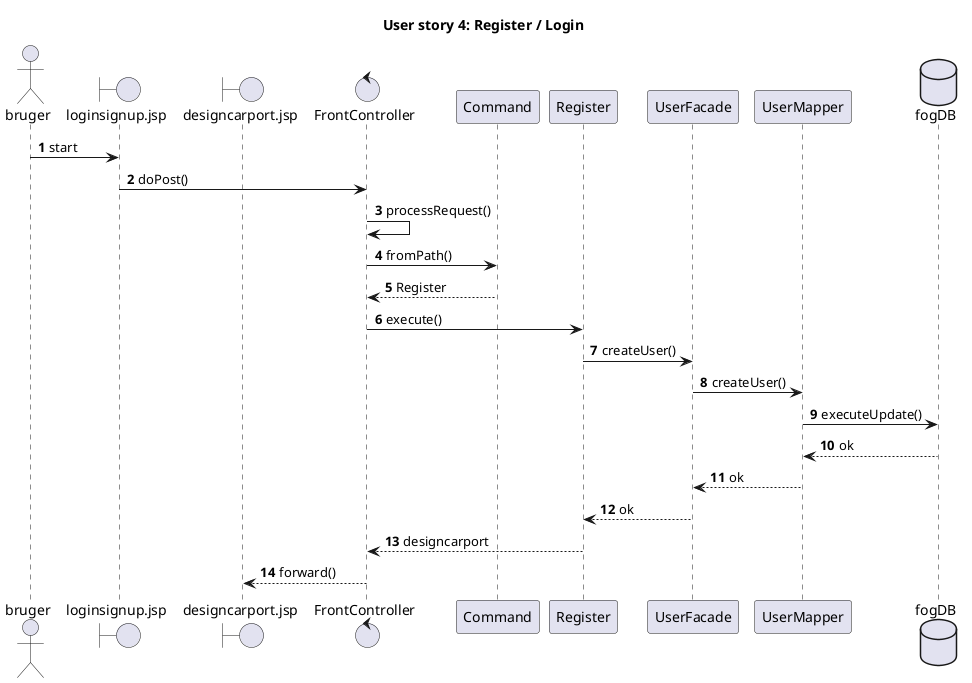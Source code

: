 @startuml
title User story 4: Register / Login
actor bruger

boundary loginsignup.jsp
boundary designcarport.jsp
control FrontController

autonumber

bruger -> loginsignup.jsp: start
loginsignup.jsp -> FrontController: doPost()
FrontController -> FrontController: processRequest()
FrontController -> Command: fromPath()
Command --> FrontController: Register
FrontController -> Register: execute()

Register -> UserFacade: createUser()
UserFacade -> UserMapper: createUser()

database fogDB

UserMapper -> fogDB: executeUpdate()
fogDB --> UserMapper: ok
UserMapper --> UserFacade: ok
UserFacade --> Register: ok

Register --> FrontController: designcarport


FrontController --> designcarport.jsp: forward()
@enduml